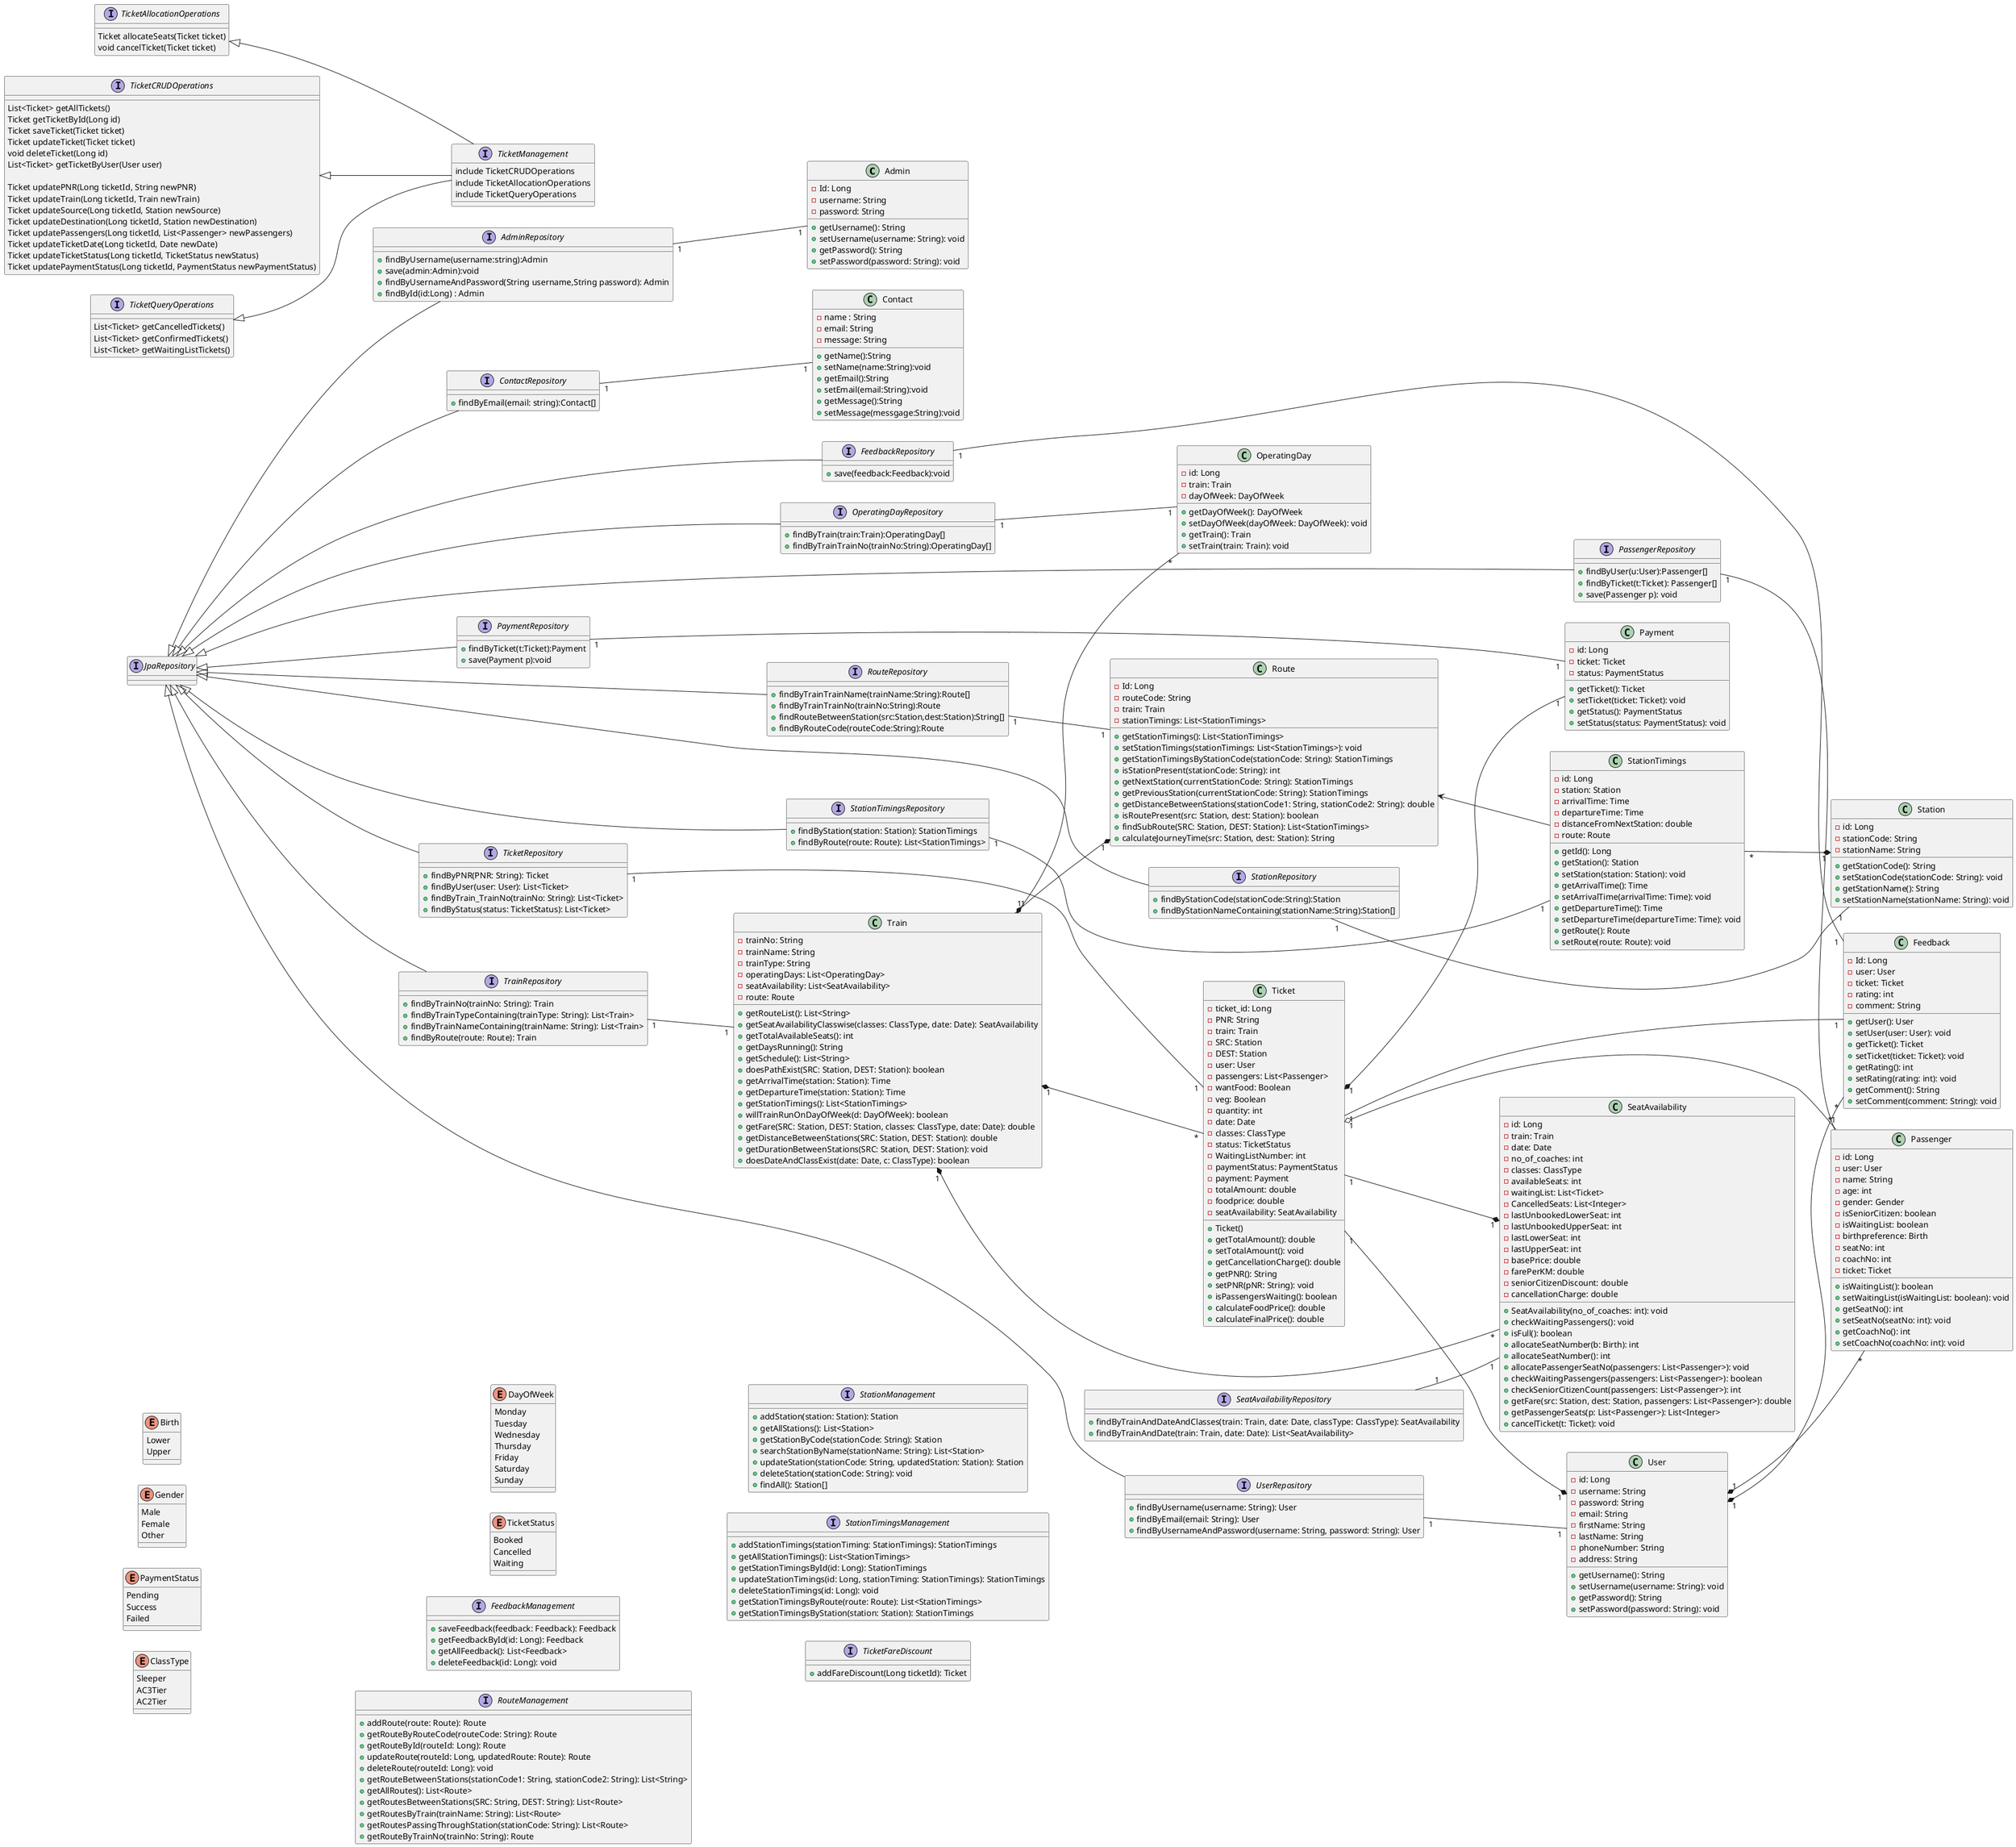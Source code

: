 @startuml
left to right direction

' package Model{
    class Admin {
        - Id: Long
        - username: String
        - password: String
        + getUsername(): String
        + setUsername(username: String): void
        + getPassword(): String
        + setPassword(password: String): void
    }

    enum Birth {
        Lower
        Upper
    }

    enum Gender {
        Male
        Female
        Other
    }

    class Contact {
        - name : String
        - email: String
        - message: String
        + getName():String
        + setName(name:String):void
        + getEmail():String
        + setEmail(email:String):void
        + getMessage():String
        + setMessage(messgage:String):void
    }

    class Feedback {
        - Id: Long
        - user: User
        - ticket: Ticket
        - rating: int
        - comment: String
        + getUser(): User
        + setUser(user: User): void
        + getTicket(): Ticket
        + setTicket(ticket: Ticket): void
        + getRating(): int
        + setRating(rating: int): void
        + getComment(): String
        + setComment(comment: String): void
    }

    class OperatingDay {
        - id: Long
        - train: Train
        - dayOfWeek: DayOfWeek
        + getDayOfWeek(): DayOfWeek
        + setDayOfWeek(dayOfWeek: DayOfWeek): void
        + getTrain(): Train
        + setTrain(train: Train): void
    }

    class Route {
        - Id: Long
        - routeCode: String
        - train: Train
        - stationTimings: List<StationTimings>
        + getStationTimings(): List<StationTimings>
        + setStationTimings(stationTimings: List<StationTimings>): void
        + getStationTimingsByStationCode(stationCode: String): StationTimings
        + isStationPresent(stationCode: String): int
        + getNextStation(currentStationCode: String): StationTimings
        + getPreviousStation(currentStationCode: String): StationTimings
        + getDistanceBetweenStations(stationCode1: String, stationCode2: String): double
        + isRoutePresent(src: Station, dest: Station): boolean
        + findSubRoute(SRC: Station, DEST: Station): List<StationTimings>
        + calculateJourneyTime(src: Station, dest: Station): String
    }

    class SeatAvailability {
        - id: Long
        - train: Train
        - date: Date
        - no_of_coaches: int
        - classes: ClassType
        - availableSeats: int
        - waitingList: List<Ticket>
        - CancelledSeats: List<Integer>
        - lastUnbookedLowerSeat: int
        - lastUnbookedUpperSeat: int
        - lastLowerSeat: int
        - lastUpperSeat: int
        - basePrice: double
        - farePerKM: double
        - seniorCitizenDiscount: double
        - cancellationCharge: double
        + SeatAvailability(no_of_coaches: int): void
        + checkWaitingPassengers(): void
        + isFull(): boolean
        + allocateSeatNumber(b: Birth): int
        + allocateSeatNumber(): int
        + allocatePassengerSeatNo(passengers: List<Passenger>): void
        + checkWaitingPassengers(passengers: List<Passenger>): boolean
        + checkSeniorCitizenCount(passengers: List<Passenger>): int
        + getFare(src: Station, dest: Station, passengers: List<Passenger>): double
        + getPassengerSeats(p: List<Passenger>): List<Integer>
        + cancelTicket(t: Ticket): void
    }

    class Station {
        - id: Long
        - stationCode: String
        - stationName: String
        + getStationCode(): String
        + setStationCode(stationCode: String): void
        + getStationName(): String
        + setStationName(stationName: String): void
    }

    class StationTimings {
        - id: Long
        - station: Station
        - arrivalTime: Time
        - departureTime: Time
        - distanceFromNextStation: double
        - route: Route
        + getId(): Long
        + getStation(): Station
        + setStation(station: Station): void
        + getArrivalTime(): Time
        + setArrivalTime(arrivalTime: Time): void
        + getDepartureTime(): Time
        + setDepartureTime(departureTime: Time): void
        + getRoute(): Route
        + setRoute(route: Route): void
    }

    class Ticket {
        - ticket_id: Long
        - PNR: String
        - train: Train
        - SRC: Station
        - DEST: Station
        - user: User
        - passengers: List<Passenger>
        - wantFood: Boolean
        - veg: Boolean
        - quantity: int
        - date: Date
        - classes: ClassType
        - status: TicketStatus
        - WaitingListNumber: int
        - paymentStatus: PaymentStatus
        - payment: Payment
        - totalAmount: double
        - foodprice: double
        - seatAvailability: SeatAvailability
        + Ticket()
        + getTotalAmount(): double
        + setTotalAmount(): void
        + getCancellationCharge(): double
        + getPNR(): String
        + setPNR(pNR: String): void
        + isPassengersWaiting(): boolean
        + calculateFoodPrice(): double
        + calculateFinalPrice(): double
    }

    class Passenger {
        - id: Long
        - user: User
        - name: String
        - age: int
        - gender: Gender
        - isSeniorCitizen: boolean
        - isWaitingList: boolean
        - birthpreference: Birth
        - seatNo: int
        - coachNo: int
        - ticket: Ticket
        + isWaitingList(): boolean
        + setWaitingList(isWaitingList: boolean): void
        + getSeatNo(): int
        + setSeatNo(seatNo: int): void
        + getCoachNo(): int
        + setCoachNo(coachNo: int): void
    }

    class Train {
        - trainNo: String
        - trainName: String
        - trainType: String
        - operatingDays: List<OperatingDay>
        - seatAvailability: List<SeatAvailability>
        - route: Route
        + getRouteList(): List<String>
        + getSeatAvailabilityClasswise(classes: ClassType, date: Date): SeatAvailability
        + getTotalAvailableSeats(): int
        + getDaysRunning(): String
        + getSchedule(): List<String>
        + doesPathExist(SRC: Station, DEST: Station): boolean
        + getArrivalTime(station: Station): Time
        + getDepartureTime(station: Station): Time
        + getStationTimings(): List<StationTimings>
        + willTrainRunOnDayOfWeek(d: DayOfWeek): boolean
        + getFare(SRC: Station, DEST: Station, classes: ClassType, date: Date): double
        + getDistanceBetweenStations(SRC: Station, DEST: Station): double
        + getDurationBetweenStations(SRC: Station, DEST: Station): void
        + doesDateAndClassExist(date: Date, c: ClassType): boolean
    }

    class User {
        - id: Long
        - username: String
        - password: String
        - email: String
        - firstName: String
        - lastName: String
        - phoneNumber: String
        - address: String
        + getUsername(): String
        + setUsername(username: String): void
        + getPassword(): String
        + setPassword(password: String): void
    }


    class Payment {
        - id: Long
        - ticket: Ticket
        - status: PaymentStatus
        + getTicket(): Ticket
        + setTicket(ticket: Ticket): void
        + getStatus(): PaymentStatus
        + setStatus(status: PaymentStatus): void
    }

    enum PaymentStatus{
        Pending
        Success
        Failed
    }

    enum ClassType {
        Sleeper
        AC3Tier
        AC2Tier
    }

    enum DayOfWeek {
        Monday
        Tuesday
        Wednesday
        Thursday
        Friday
        Saturday
        Sunday
    }

    enum TicketStatus {
        Booked
        Cancelled
        Waiting
    }
    
' }

' Model connectiopns
Train "1" *-- "*" OperatingDay
Train "1" *-- "*" SeatAvailability
Train "1" *-- "*" Ticket
Train "1" --* "1" Route

Ticket "1" o-- "*" Passenger
Ticket "1" --* "1" SeatAvailability
Ticket "1" --* "1" User
Ticket "1" -- "1" Feedback
Ticket "1" *-- "1" Payment

User "1"*--"*" Feedback
User "1"*--"*" Passenger

Route <-- StationTimings

StationTimings "*" --* "1" Station

' Implemented by JPA Repository
' package Repository{

    interface AdminRepository extends JpaRepository{
        + findByUsername(username:string):Admin
        + save(admin:Admin):void
        + findByUsernameAndPassword(String username,String password): Admin
        + findById(id:Long) : Admin
    }

    interface ContactRepository extends JpaRepository{
        + findByEmail(email: string):Contact[]
    }

    interface FeedbackRepository extends JpaRepository{
        + save(feedback:Feedback):void
    }

    interface OperatingDayRepository extends JpaRepository{
        + findByTrain(train:Train):OperatingDay[]
        + findByTrainTrainNo(trainNo:String):OperatingDay[]
    }

    interface PassengerRepository extends JpaRepository{
        + findByUser(u:User):Passenger[]
        + findByTicket(t:Ticket): Passenger[]
        + save(Passenger p): void
    }

    interface PaymentRepository extends JpaRepository{
        + findByTicket(t:Ticket):Payment
        + save(Payment p):void
    }

    interface RouteRepository extends JpaRepository{
        + findByTrainTrainName(trainName:String):Route[]
        + findByTrainTrainNo(trainNo:String):Route
        + findRouteBetweenStation(src:Station,dest:Station):String[]
        + findByRouteCode(routeCode:String):Route
    }

    interface SeatAvailabilityRepository {
        +findByTrainAndDateAndClasses(train: Train, date: Date, classType: ClassType): SeatAvailability
        +findByTrainAndDate(train: Train, date: Date): List<SeatAvailability>
    }

    interface StationRepository extends JpaRepository{
        + findByStationCode(stationCode:String):Station
        + findByStationNameContaining(stationName:String):Station[]
    }

    interface StationTimingsRepository extends JpaRepository {
        +findByStation(station: Station): StationTimings
        +findByRoute(route: Route): List<StationTimings>
    }

    interface TicketRepository extends JpaRepository {
        +findByPNR(PNR: String): Ticket
        +findByUser(user: User): List<Ticket>
        +findByTrain_TrainNo(trainNo: String): List<Ticket>
        +findByStatus(status: TicketStatus): List<Ticket>
    }

    interface TrainRepository extends JpaRepository {
        +findByTrainNo(trainNo: String): Train
        +findByTrainTypeContaining(trainType: String): List<Train>
        +findByTrainNameContaining(trainName: String): List<Train>
        +findByRoute(route: Route): Train
    }

    interface UserRepository extends JpaRepository {
        +findByUsername(username: String): User
        +findByEmail(email: String): User
        +findByUsernameAndPassword(username: String, password: String): User
    }

' }

' Connections for Repository
AdminRepository "1"--"1" Admin
ContactRepository "1"--"1" Contact
FeedbackRepository "1"--"1" Feedback
OperatingDayRepository "1"--"1" OperatingDay
PassengerRepository "1"--"1" Passenger
PaymentRepository "1"--"1" Payment
RouteRepository "1"--"1" Route
SeatAvailabilityRepository "1"--"1" SeatAvailability
StationRepository "1"--"1" Station
StationTimingsRepository "1"--"1" StationTimings
TicketRepository "1"--"1" Ticket
TrainRepository "1"--"1" Train
UserRepository "1"--"1" User

' Interfaces
' package Interface{

    interface FeedbackManagement {
        + saveFeedback(feedback: Feedback): Feedback
        + getFeedbackById(id: Long): Feedback
        + getAllFeedback(): List<Feedback>
        + deleteFeedback(id: Long): void
    }

    interface RouteManagement {
        + addRoute(route: Route): Route
        + getRouteByRouteCode(routeCode: String): Route
        + getRouteById(routeId: Long): Route
        + updateRoute(routeId: Long, updatedRoute: Route): Route
        + deleteRoute(routeId: Long): void
        + getRouteBetweenStations(stationCode1: String, stationCode2: String): List<String>
        + getAllRoutes(): List<Route>
        + getRoutesBetweenStations(SRC: String, DEST: String): List<Route>
        + getRoutesByTrain(trainName: String): List<Route>
        + getRoutesPassingThroughStation(stationCode: String): List<Route>
        + getRouteByTrainNo(trainNo: String): Route
    }

    interface StationManagement {
        + addStation(station: Station): Station
        + getAllStations(): List<Station>
        + getStationByCode(stationCode: String): Station
        + searchStationByName(stationName: String): List<Station>
        + updateStation(stationCode: String, updatedStation: Station): Station
        + deleteStation(stationCode: String): void
        + findAll(): Station[]
    }

    interface StationTimingsManagement {
        + addStationTimings(stationTiming: StationTimings): StationTimings
        + getAllStationTimings(): List<StationTimings>
        + getStationTimingsById(id: Long): StationTimings
        + updateStationTimings(id: Long, stationTiming: StationTimings): StationTimings
        + deleteStationTimings(id: Long): void
        + getStationTimingsByRoute(route: Route): List<StationTimings>
        + getStationTimingsByStation(station: Station): StationTimings
    }

    interface TicketAllocationOperations {
        Ticket allocateSeats(Ticket ticket)
        void cancelTicket(Ticket ticket)
    }

    interface TicketCRUDOperations {
        List<Ticket> getAllTickets()
        Ticket getTicketById(Long id)
        Ticket saveTicket(Ticket ticket)
        Ticket updateTicket(Ticket ticket)
        void deleteTicket(Long id)
        List<Ticket> getTicketByUser(User user)

        Ticket updatePNR(Long ticketId, String newPNR)
        Ticket updateTrain(Long ticketId, Train newTrain)
        Ticket updateSource(Long ticketId, Station newSource)
        Ticket updateDestination(Long ticketId, Station newDestination)
        Ticket updatePassengers(Long ticketId, List<Passenger> newPassengers)
        Ticket updateTicketDate(Long ticketId, Date newDate)
        Ticket updateTicketStatus(Long ticketId, TicketStatus newStatus)
        Ticket updatePaymentStatus(Long ticketId, PaymentStatus newPaymentStatus)
    }

    interface TicketQueryOperations {
        List<Ticket> getCancelledTickets()
        List<Ticket> getConfirmedTickets()
        List<Ticket> getWaitingListTickets()
    }
    '  Shows Single Responsibility Principle
    interface TicketManagement extends TicketCRUDOperations,TicketAllocationOperations,TicketQueryOperations {
        include TicketCRUDOperations
        include TicketAllocationOperations
        include TicketQueryOperations
    }
    ' For OCP 
    interface TicketFareDiscount{
        + addFareDiscount(Long ticketId): Ticket
    }

    





' } 




@enduml
